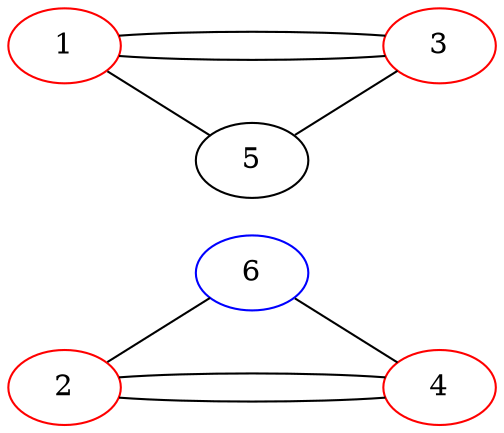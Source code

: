 graph {
  rankdir="LR";
  1 -- 3;
  1 -- 3;
  1 -- 5;
  5 -- 3;
  2 -- 6 -- 4;
  2 -- 4 -- 2;
  5 -- 6 [style="invis"];

  {
    rank="same";
    1;
    2;

  }


  {
    rank="same";
    3;
    4;

  }


  {
    rank="same";
    5;
    6;

  }

  1 [color="red"];
  2 [color="red"];
  3 [color="red"];
  4 [color="red"];
  6 [color="blue"];

}
